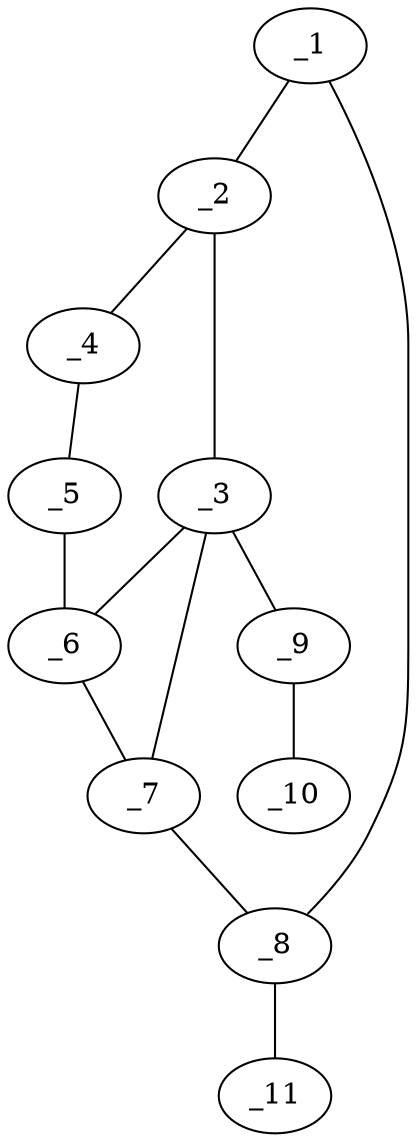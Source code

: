 graph molid689210 {
	_1	 [charge=0,
		chem=1,
		symbol="C  ",
		x="3.7213",
		y="-1.3434"];
	_2	 [charge=0,
		chem=1,
		symbol="C  ",
		x="4.3612",
		y="0.8536"];
	_1 -- _2	 [valence=1];
	_8	 [charge=0,
		chem=1,
		symbol="C  ",
		x="2.7431",
		y="-1.1355"];
	_1 -- _8	 [valence=1];
	_3	 [charge=0,
		chem=1,
		symbol="C  ",
		x="3.5522",
		y="0.2658"];
	_2 -- _3	 [valence=1];
	_4	 [charge=0,
		chem=1,
		symbol="C  ",
		x="4.0521",
		y="1.8046"];
	_2 -- _4	 [valence=1];
	_6	 [charge=0,
		chem=1,
		symbol="C  ",
		x="2.7431",
		y="0.8536"];
	_3 -- _6	 [valence=1];
	_7	 [charge=0,
		chem=1,
		symbol="C  ",
		x="2.6386",
		y="-0.141"];
	_3 -- _7	 [valence=1];
	_9	 [charge=0,
		chem=1,
		symbol="C  ",
		x="4.3612",
		y="-0.322"];
	_3 -- _9	 [valence=1];
	_5	 [charge=0,
		chem=1,
		symbol="C  ",
		x="3.0521",
		y="1.8046"];
	_4 -- _5	 [valence=1];
	_5 -- _6	 [valence=1];
	_6 -- _7	 [valence=1];
	_7 -- _8	 [valence=1];
	_11	 [charge=0,
		chem=2,
		symbol="O  ",
		x=2,
		y="-1.8046"];
	_8 -- _11	 [valence=2];
	_10	 [charge=0,
		chem=2,
		symbol="O  ",
		x="5.2747",
		y="0.0847"];
	_9 -- _10	 [valence=2];
}

